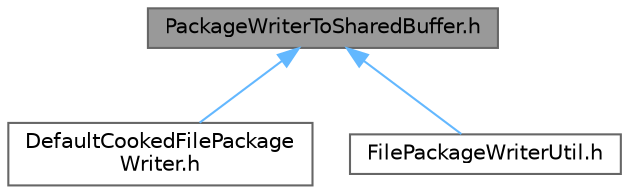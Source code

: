 digraph "PackageWriterToSharedBuffer.h"
{
 // INTERACTIVE_SVG=YES
 // LATEX_PDF_SIZE
  bgcolor="transparent";
  edge [fontname=Helvetica,fontsize=10,labelfontname=Helvetica,labelfontsize=10];
  node [fontname=Helvetica,fontsize=10,shape=box,height=0.2,width=0.4];
  Node1 [id="Node000001",label="PackageWriterToSharedBuffer.h",height=0.2,width=0.4,color="gray40", fillcolor="grey60", style="filled", fontcolor="black",tooltip=" "];
  Node1 -> Node2 [id="edge1_Node000001_Node000002",dir="back",color="steelblue1",style="solid",tooltip=" "];
  Node2 [id="Node000002",label="DefaultCookedFilePackage\lWriter.h",height=0.2,width=0.4,color="grey40", fillcolor="white", style="filled",URL="$d5/d3f/DefaultCookedFilePackageWriter_8h.html",tooltip=" "];
  Node1 -> Node3 [id="edge2_Node000001_Node000003",dir="back",color="steelblue1",style="solid",tooltip=" "];
  Node3 [id="Node000003",label="FilePackageWriterUtil.h",height=0.2,width=0.4,color="grey40", fillcolor="white", style="filled",URL="$d2/d7e/FilePackageWriterUtil_8h.html",tooltip=" "];
}
